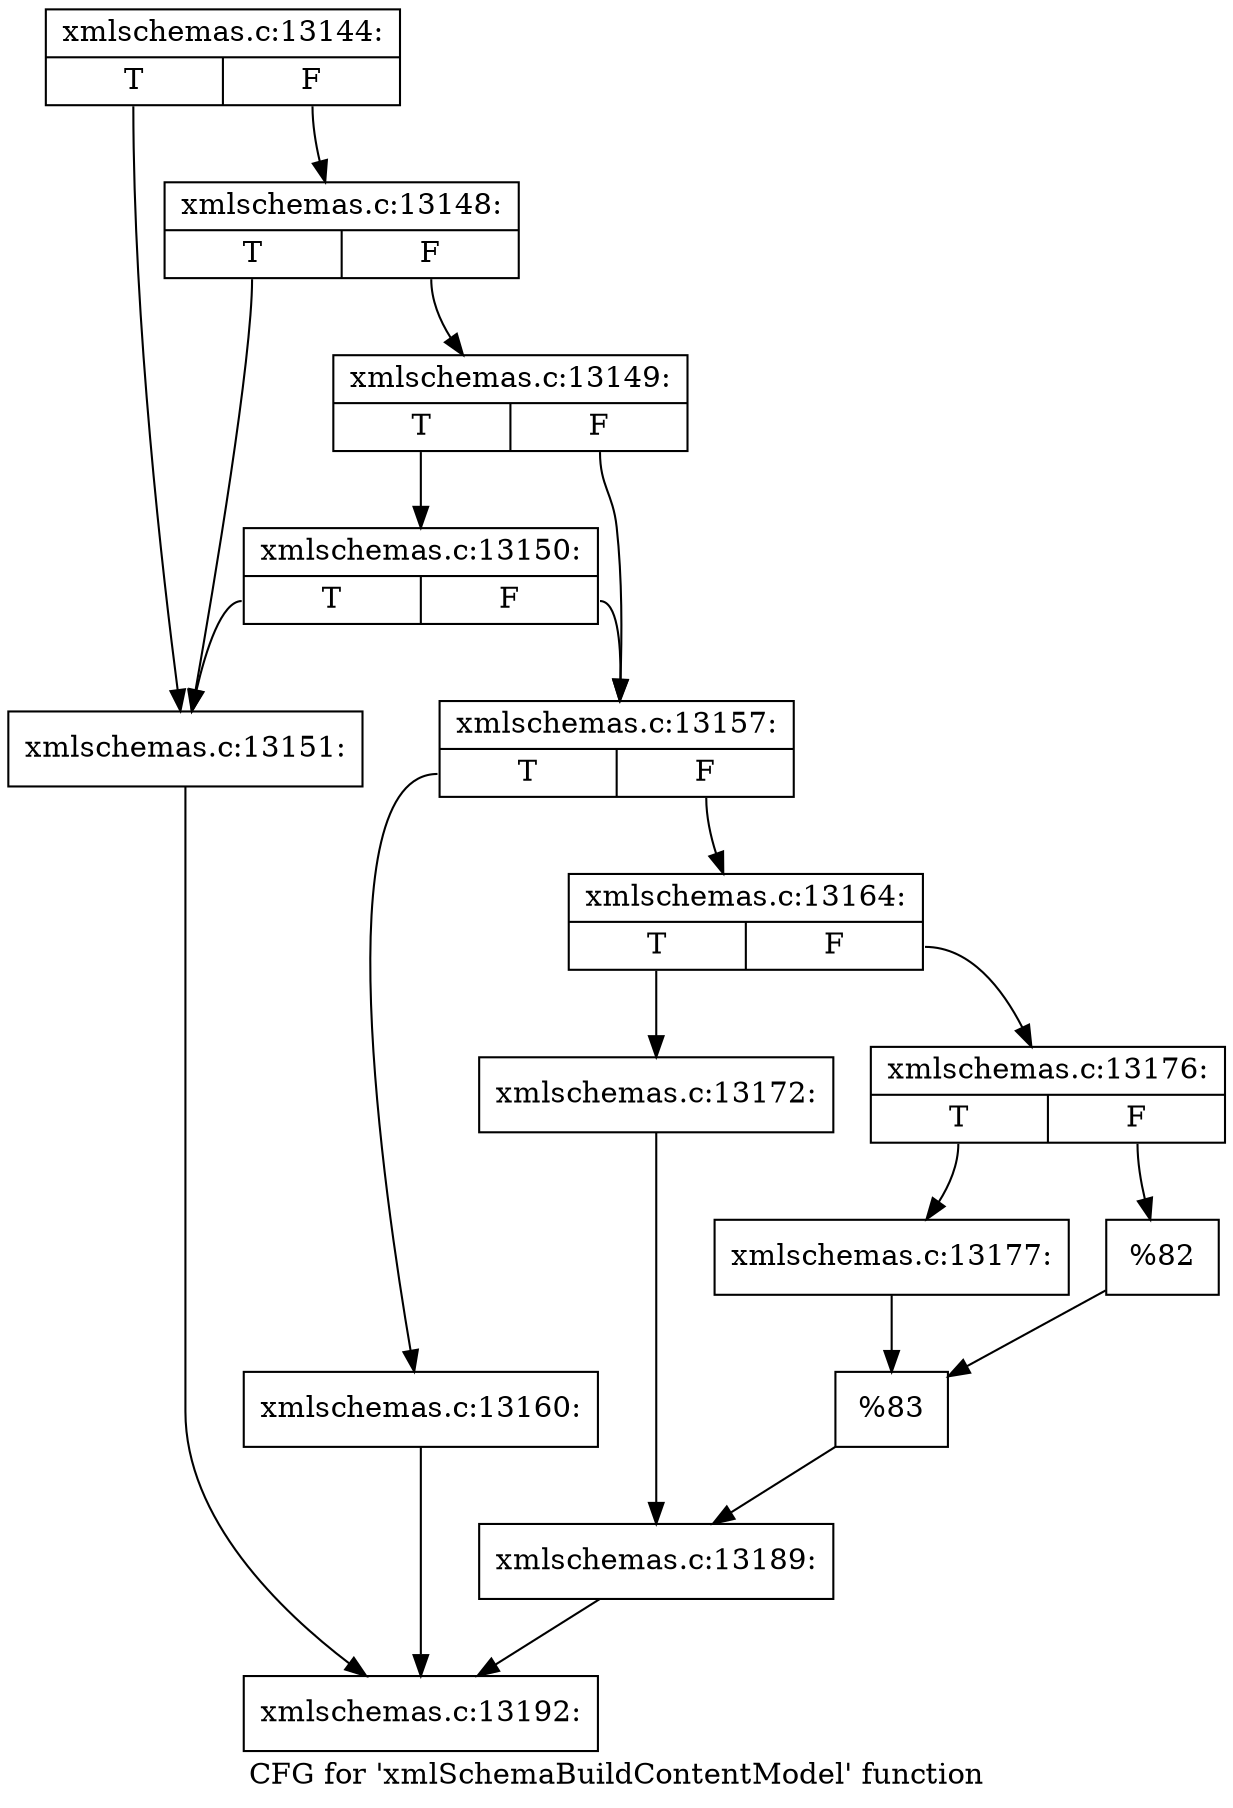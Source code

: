 digraph "CFG for 'xmlSchemaBuildContentModel' function" {
	label="CFG for 'xmlSchemaBuildContentModel' function";

	Node0x53065d0 [shape=record,label="{xmlschemas.c:13144:|{<s0>T|<s1>F}}"];
	Node0x53065d0:s0 -> Node0x533c580;
	Node0x53065d0:s1 -> Node0x533c6a0;
	Node0x533c6a0 [shape=record,label="{xmlschemas.c:13148:|{<s0>T|<s1>F}}"];
	Node0x533c6a0:s0 -> Node0x533c580;
	Node0x533c6a0:s1 -> Node0x533c620;
	Node0x533c620 [shape=record,label="{xmlschemas.c:13149:|{<s0>T|<s1>F}}"];
	Node0x533c620:s0 -> Node0x5341e00;
	Node0x533c620:s1 -> Node0x533c5d0;
	Node0x5341e00 [shape=record,label="{xmlschemas.c:13150:|{<s0>T|<s1>F}}"];
	Node0x5341e00:s0 -> Node0x533c580;
	Node0x5341e00:s1 -> Node0x533c5d0;
	Node0x533c580 [shape=record,label="{xmlschemas.c:13151:}"];
	Node0x533c580 -> Node0x5339530;
	Node0x533c5d0 [shape=record,label="{xmlschemas.c:13157:|{<s0>T|<s1>F}}"];
	Node0x533c5d0:s0 -> Node0x53430a0;
	Node0x533c5d0:s1 -> Node0x53434b0;
	Node0x53430a0 [shape=record,label="{xmlschemas.c:13160:}"];
	Node0x53430a0 -> Node0x5339530;
	Node0x53434b0 [shape=record,label="{xmlschemas.c:13164:|{<s0>T|<s1>F}}"];
	Node0x53434b0:s0 -> Node0x53441f0;
	Node0x53434b0:s1 -> Node0x53457d0;
	Node0x53441f0 [shape=record,label="{xmlschemas.c:13172:}"];
	Node0x53441f0 -> Node0x5345780;
	Node0x53457d0 [shape=record,label="{xmlschemas.c:13176:|{<s0>T|<s1>F}}"];
	Node0x53457d0:s0 -> Node0x5346090;
	Node0x53457d0:s1 -> Node0x5346130;
	Node0x5346090 [shape=record,label="{xmlschemas.c:13177:}"];
	Node0x5346090 -> Node0x53460e0;
	Node0x5346130 [shape=record,label="{%82}"];
	Node0x5346130 -> Node0x53460e0;
	Node0x53460e0 [shape=record,label="{%83}"];
	Node0x53460e0 -> Node0x5345780;
	Node0x5345780 [shape=record,label="{xmlschemas.c:13189:}"];
	Node0x5345780 -> Node0x5339530;
	Node0x5339530 [shape=record,label="{xmlschemas.c:13192:}"];
}
